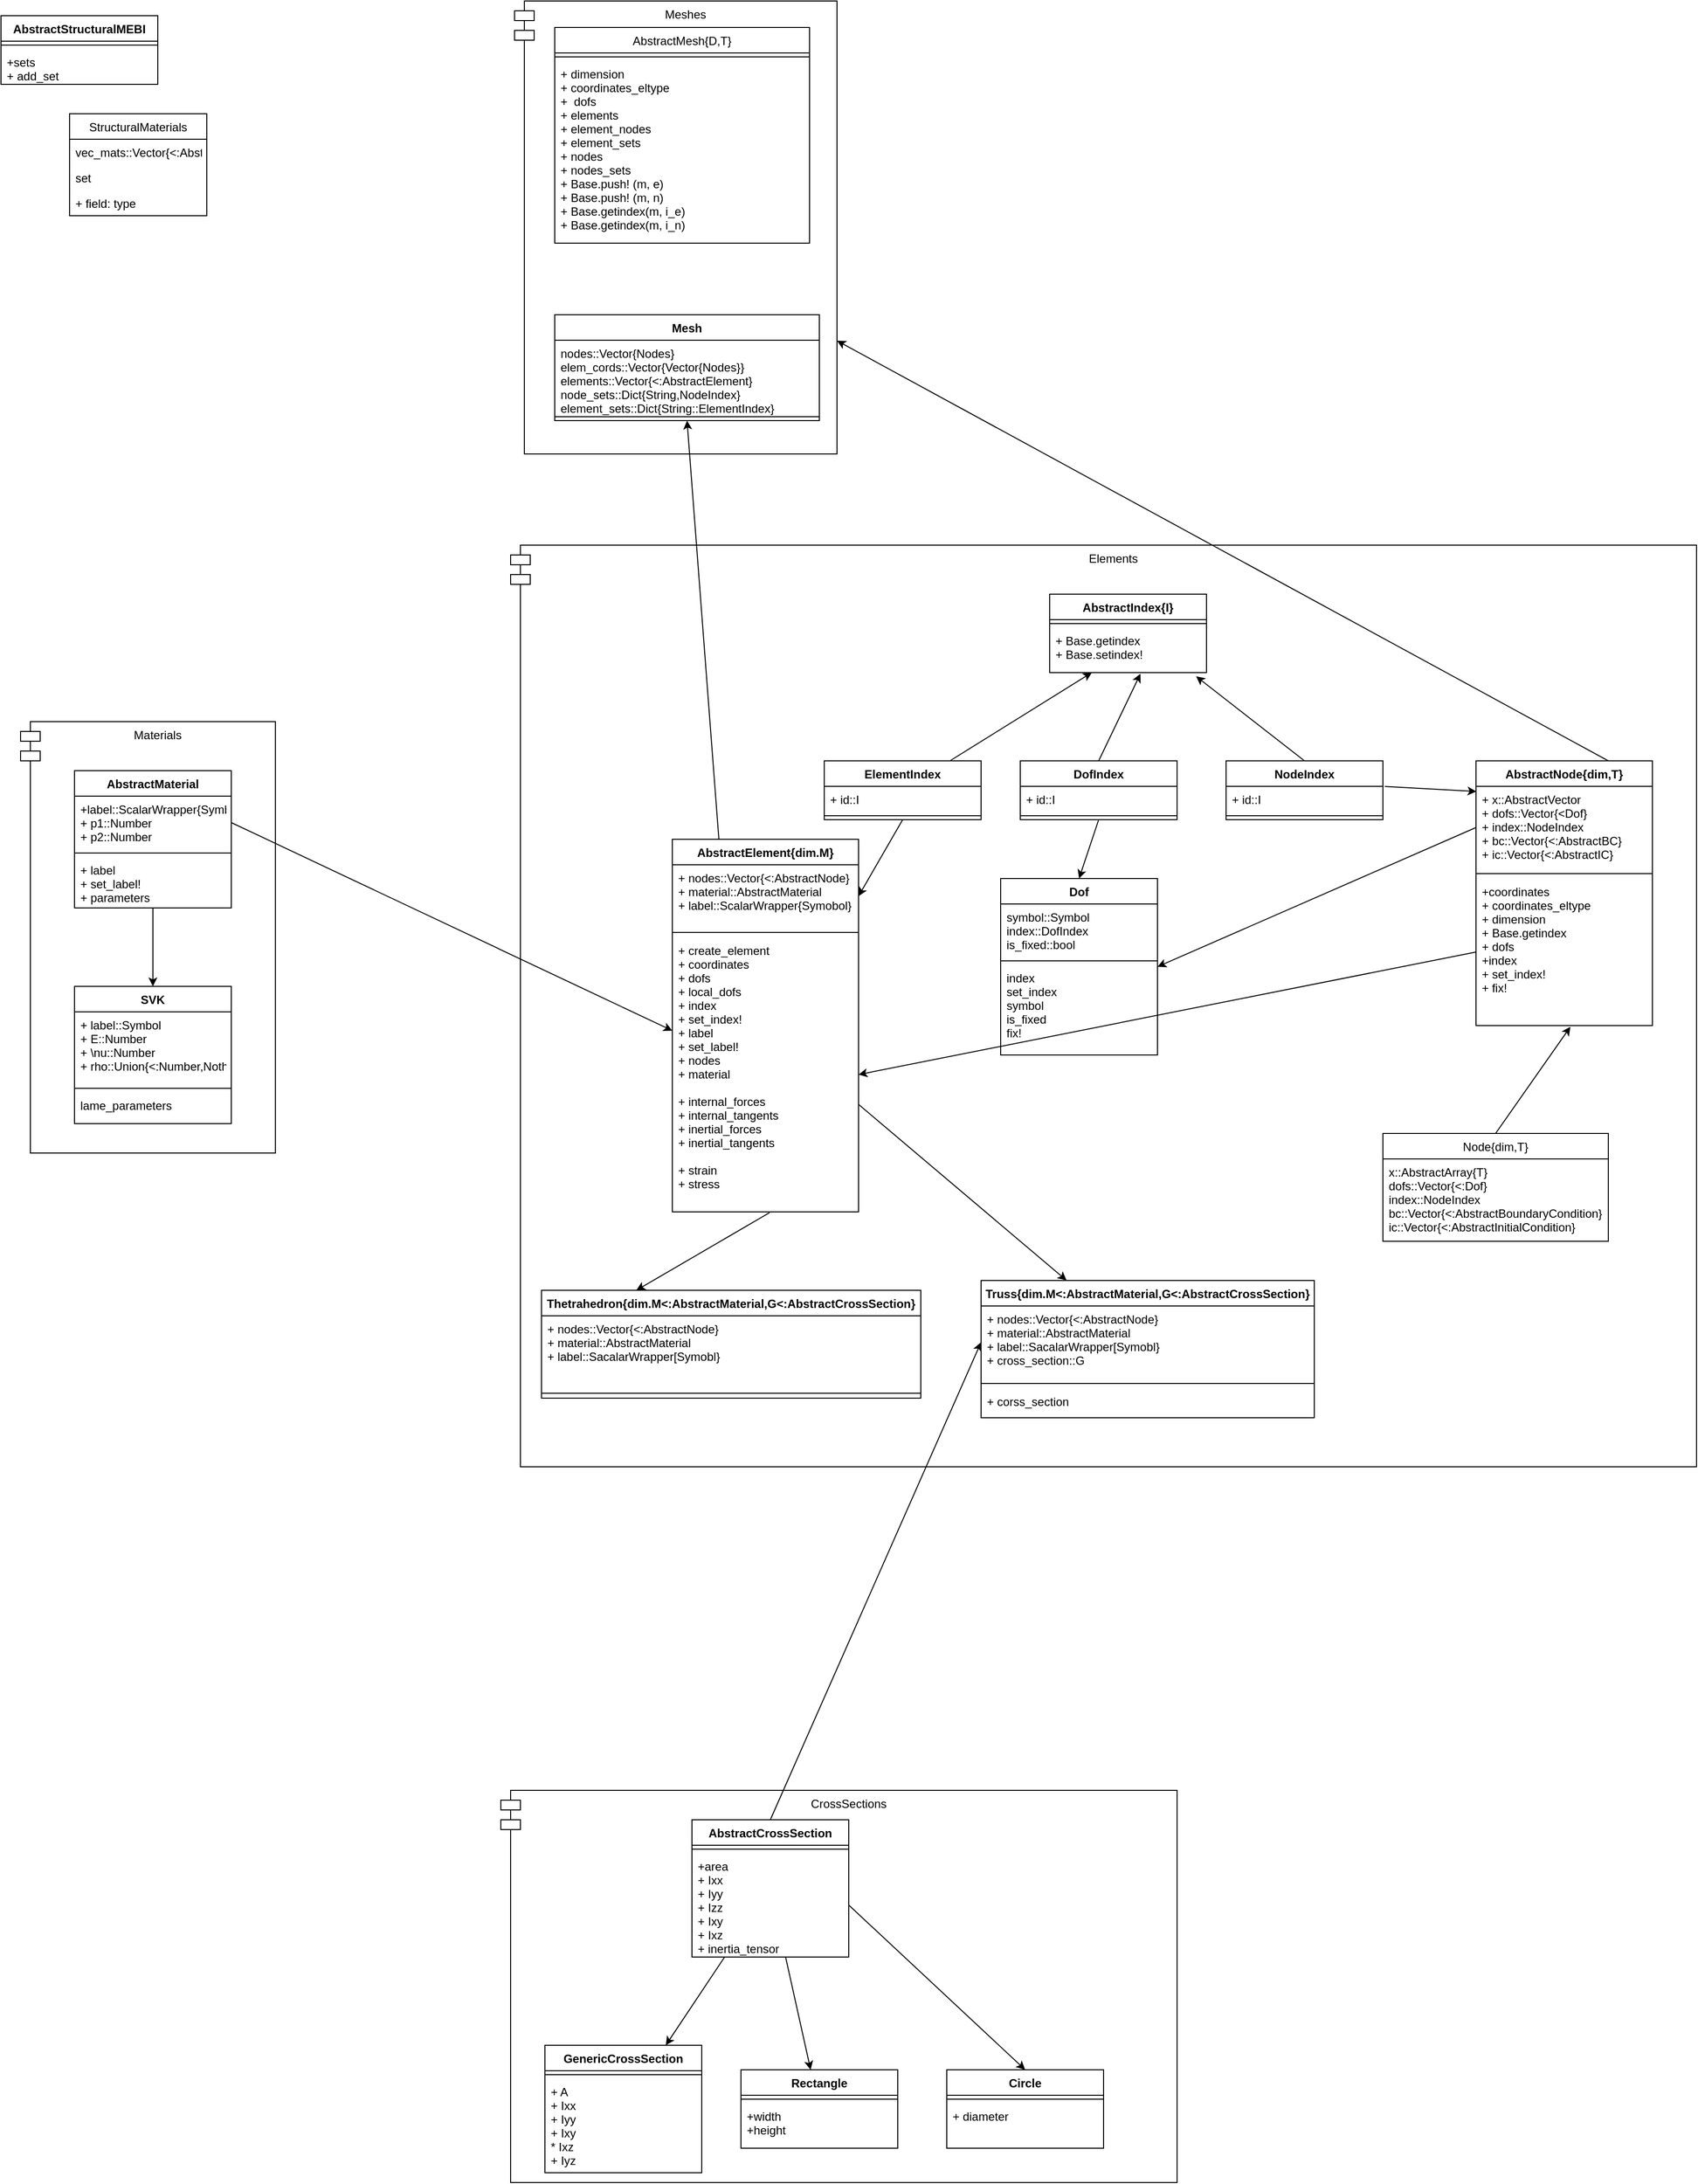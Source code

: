 <mxfile><diagram id="p5oT_w4WisO8LpBpw2j3" name="Page-1"><mxGraphModel dx="410" dy="1562" grid="1" gridSize="10" guides="1" tooltips="1" connect="1" arrows="1" fold="1" page="1" pageScale="1" pageWidth="850" pageHeight="1100" math="0" shadow="0"><root><mxCell id="0"/><mxCell id="1" parent="0"/><mxCell id="138" value="Elements" style="shape=module;align=left;spacingLeft=20;align=center;verticalAlign=top;" vertex="1" parent="1"><mxGeometry x="630" width="1210" height="940" as="geometry"/></mxCell><mxCell id="137" value="Meshes" style="shape=module;align=left;spacingLeft=20;align=center;verticalAlign=top;" vertex="1" parent="1"><mxGeometry x="634" y="-555" width="329" height="462" as="geometry"/></mxCell><mxCell id="124" value="CrossSections" style="shape=module;align=left;spacingLeft=20;align=center;verticalAlign=top;" vertex="1" parent="1"><mxGeometry x="620" y="1270" width="690" height="400" as="geometry"/></mxCell><mxCell id="103" value="Materials" style="shape=module;align=left;spacingLeft=20;align=center;verticalAlign=top;" vertex="1" parent="1"><mxGeometry x="130" y="180" width="260" height="440" as="geometry"/></mxCell><mxCell id="6" value="Mesh" style="swimlane;fontStyle=1;align=center;verticalAlign=top;childLayout=stackLayout;horizontal=1;startSize=26;horizontalStack=0;resizeParent=1;resizeParentMax=0;resizeLast=0;collapsible=1;marginBottom=0;" parent="1" vertex="1"><mxGeometry x="675" y="-235" width="270" height="108" as="geometry"/></mxCell><mxCell id="7" value="nodes::Vector{Nodes}&#10;elem_cords::Vector{Vector{Nodes}}&#10;elements::Vector{&lt;:AbstractElement}&#10;node_sets::Dict{String,NodeIndex}&#10;element_sets::Dict{String::ElementIndex}&#10;" style="text;strokeColor=none;fillColor=none;align=left;verticalAlign=top;spacingLeft=4;spacingRight=4;overflow=hidden;rotatable=0;points=[[0,0.5],[1,0.5]];portConstraint=eastwest;" parent="6" vertex="1"><mxGeometry y="26" width="270" height="74" as="geometry"/></mxCell><mxCell id="8" value="" style="line;strokeWidth=1;fillColor=none;align=left;verticalAlign=middle;spacingTop=-1;spacingLeft=3;spacingRight=3;rotatable=0;labelPosition=right;points=[];portConstraint=eastwest;strokeColor=inherit;" parent="6" vertex="1"><mxGeometry y="100" width="270" height="8" as="geometry"/></mxCell><mxCell id="12" value="AbstractMesh{D,T}" style="swimlane;fontStyle=0;align=center;verticalAlign=top;childLayout=stackLayout;horizontal=1;startSize=26;horizontalStack=0;resizeParent=1;resizeParentMax=0;resizeLast=0;collapsible=1;marginBottom=0;" parent="1" vertex="1"><mxGeometry x="675" y="-528" width="260" height="220" as="geometry"><mxRectangle x="190" y="7" width="140" height="30" as="alternateBounds"/></mxGeometry></mxCell><mxCell id="14" value="" style="line;strokeWidth=1;fillColor=none;align=left;verticalAlign=middle;spacingTop=-1;spacingLeft=3;spacingRight=3;rotatable=0;labelPosition=right;points=[];portConstraint=eastwest;strokeColor=inherit;" parent="12" vertex="1"><mxGeometry y="26" width="260" height="8" as="geometry"/></mxCell><mxCell id="15" value="+ dimension&#10;+ coordinates_eltype&#10;+  dofs&#10;+ elements&#10;+ element_nodes&#10;+ element_sets &#10;+ nodes&#10;+ nodes_sets&#10;+ Base.push! (m, e)&#10;+ Base.push! (m, n)&#10;+ Base.getindex(m, i_e)&#10;+ Base.getindex(m, i_n)" style="text;strokeColor=none;fillColor=none;align=left;verticalAlign=top;spacingLeft=4;spacingRight=4;overflow=hidden;rotatable=0;points=[[0,0.5],[1,0.5]];portConstraint=eastwest;" parent="12" vertex="1"><mxGeometry y="34" width="260" height="186" as="geometry"/></mxCell><mxCell id="20" value="AbstractIndex{I}" style="swimlane;fontStyle=1;align=center;verticalAlign=top;childLayout=stackLayout;horizontal=1;startSize=26;horizontalStack=0;resizeParent=1;resizeParentMax=0;resizeLast=0;collapsible=1;marginBottom=0;" parent="1" vertex="1"><mxGeometry x="1180" y="50" width="160" height="80" as="geometry"/></mxCell><mxCell id="22" value="" style="line;strokeWidth=1;fillColor=none;align=left;verticalAlign=middle;spacingTop=-1;spacingLeft=3;spacingRight=3;rotatable=0;labelPosition=right;points=[];portConstraint=eastwest;strokeColor=inherit;" parent="20" vertex="1"><mxGeometry y="26" width="160" height="8" as="geometry"/></mxCell><mxCell id="23" value="+ Base.getindex&#10;+ Base.setindex!" style="text;strokeColor=none;fillColor=none;align=left;verticalAlign=top;spacingLeft=4;spacingRight=4;overflow=hidden;rotatable=0;points=[[0,0.5],[1,0.5]];portConstraint=eastwest;" parent="20" vertex="1"><mxGeometry y="34" width="160" height="46" as="geometry"/></mxCell><mxCell id="48" style="edgeStyle=none;html=1;exitX=0.5;exitY=1;exitDx=0;exitDy=0;entryX=0.5;entryY=0;entryDx=0;entryDy=0;" parent="1" source="27" target="43" edge="1"><mxGeometry relative="1" as="geometry"/></mxCell><mxCell id="27" value="DofIndex" style="swimlane;fontStyle=1;align=center;verticalAlign=top;childLayout=stackLayout;horizontal=1;startSize=26;horizontalStack=0;resizeParent=1;resizeParentMax=0;resizeLast=0;collapsible=1;marginBottom=0;" parent="1" vertex="1"><mxGeometry x="1150" y="220" width="160" height="60" as="geometry"/></mxCell><mxCell id="28" value="+ id::I" style="text;strokeColor=none;fillColor=none;align=left;verticalAlign=top;spacingLeft=4;spacingRight=4;overflow=hidden;rotatable=0;points=[[0,0.5],[1,0.5]];portConstraint=eastwest;" parent="27" vertex="1"><mxGeometry y="26" width="160" height="26" as="geometry"/></mxCell><mxCell id="29" value="" style="line;strokeWidth=1;fillColor=none;align=left;verticalAlign=middle;spacingTop=-1;spacingLeft=3;spacingRight=3;rotatable=0;labelPosition=right;points=[];portConstraint=eastwest;strokeColor=inherit;" parent="27" vertex="1"><mxGeometry y="52" width="160" height="8" as="geometry"/></mxCell><mxCell id="38" value="" style="edgeStyle=none;html=1;" parent="1" source="31" target="23" edge="1"><mxGeometry relative="1" as="geometry"/></mxCell><mxCell id="67" style="edgeStyle=none;html=1;exitX=0.5;exitY=1;exitDx=0;exitDy=0;entryX=1;entryY=0.5;entryDx=0;entryDy=0;" parent="1" source="31" target="64" edge="1"><mxGeometry relative="1" as="geometry"><mxPoint x="880" y="320" as="targetPoint"/></mxGeometry></mxCell><mxCell id="31" value="ElementIndex" style="swimlane;fontStyle=1;align=center;verticalAlign=top;childLayout=stackLayout;horizontal=1;startSize=26;horizontalStack=0;resizeParent=1;resizeParentMax=0;resizeLast=0;collapsible=1;marginBottom=0;" parent="1" vertex="1"><mxGeometry x="950" y="220" width="160" height="60" as="geometry"/></mxCell><mxCell id="32" value="+ id::I" style="text;strokeColor=none;fillColor=none;align=left;verticalAlign=top;spacingLeft=4;spacingRight=4;overflow=hidden;rotatable=0;points=[[0,0.5],[1,0.5]];portConstraint=eastwest;" parent="31" vertex="1"><mxGeometry y="26" width="160" height="26" as="geometry"/></mxCell><mxCell id="33" value="" style="line;strokeWidth=1;fillColor=none;align=left;verticalAlign=middle;spacingTop=-1;spacingLeft=3;spacingRight=3;rotatable=0;labelPosition=right;points=[];portConstraint=eastwest;strokeColor=inherit;" parent="31" vertex="1"><mxGeometry y="52" width="160" height="8" as="geometry"/></mxCell><mxCell id="34" value="NodeIndex" style="swimlane;fontStyle=1;align=center;verticalAlign=top;childLayout=stackLayout;horizontal=1;startSize=26;horizontalStack=0;resizeParent=1;resizeParentMax=0;resizeLast=0;collapsible=1;marginBottom=0;" parent="1" vertex="1"><mxGeometry x="1360" y="220" width="160" height="60" as="geometry"/></mxCell><mxCell id="35" value="+ id::I" style="text;strokeColor=none;fillColor=none;align=left;verticalAlign=top;spacingLeft=4;spacingRight=4;overflow=hidden;rotatable=0;points=[[0,0.5],[1,0.5]];portConstraint=eastwest;" parent="34" vertex="1"><mxGeometry y="26" width="160" height="26" as="geometry"/></mxCell><mxCell id="36" value="" style="line;strokeWidth=1;fillColor=none;align=left;verticalAlign=middle;spacingTop=-1;spacingLeft=3;spacingRight=3;rotatable=0;labelPosition=right;points=[];portConstraint=eastwest;strokeColor=inherit;" parent="34" vertex="1"><mxGeometry y="52" width="160" height="8" as="geometry"/></mxCell><mxCell id="41" value="" style="endArrow=classic;html=1;exitX=0.5;exitY=0;exitDx=0;exitDy=0;entryX=0.934;entryY=1.083;entryDx=0;entryDy=0;entryPerimeter=0;" parent="1" source="34" target="23" edge="1"><mxGeometry width="50" height="50" relative="1" as="geometry"><mxPoint x="1430" y="160" as="sourcePoint"/><mxPoint x="1480" y="110" as="targetPoint"/></mxGeometry></mxCell><mxCell id="42" value="" style="endArrow=classic;html=1;exitX=0.5;exitY=0;exitDx=0;exitDy=0;entryX=0.579;entryY=1.025;entryDx=0;entryDy=0;entryPerimeter=0;" parent="1" source="27" target="23" edge="1"><mxGeometry width="50" height="50" relative="1" as="geometry"><mxPoint x="1150.56" y="190.09" as="sourcePoint"/><mxPoint x="1040" y="103.908" as="targetPoint"/></mxGeometry></mxCell><mxCell id="43" value="Dof" style="swimlane;fontStyle=1;align=center;verticalAlign=top;childLayout=stackLayout;horizontal=1;startSize=26;horizontalStack=0;resizeParent=1;resizeParentMax=0;resizeLast=0;collapsible=1;marginBottom=0;" parent="1" vertex="1"><mxGeometry x="1130" y="340" width="160" height="180" as="geometry"/></mxCell><mxCell id="44" value="symbol::Symbol&#10;index::DofIndex&#10;is_fixed::bool" style="text;strokeColor=none;fillColor=none;align=left;verticalAlign=top;spacingLeft=4;spacingRight=4;overflow=hidden;rotatable=0;points=[[0,0.5],[1,0.5]];portConstraint=eastwest;" parent="43" vertex="1"><mxGeometry y="26" width="160" height="54" as="geometry"/></mxCell><mxCell id="45" value="" style="line;strokeWidth=1;fillColor=none;align=left;verticalAlign=middle;spacingTop=-1;spacingLeft=3;spacingRight=3;rotatable=0;labelPosition=right;points=[];portConstraint=eastwest;strokeColor=inherit;" parent="43" vertex="1"><mxGeometry y="80" width="160" height="8" as="geometry"/></mxCell><mxCell id="46" value="index&#10;set_index&#10;symbol&#10;is_fixed&#10;fix!" style="text;strokeColor=none;fillColor=none;align=left;verticalAlign=top;spacingLeft=4;spacingRight=4;overflow=hidden;rotatable=0;points=[[0,0.5],[1,0.5]];portConstraint=eastwest;" parent="43" vertex="1"><mxGeometry y="88" width="160" height="92" as="geometry"/></mxCell><mxCell id="151" style="edgeStyle=none;html=1;exitX=0.75;exitY=0;exitDx=0;exitDy=0;entryX=1;entryY=0.75;entryDx=0;entryDy=0;" edge="1" parent="1" source="49" target="137"><mxGeometry relative="1" as="geometry"/></mxCell><mxCell id="49" value="AbstractNode{dim,T}" style="swimlane;fontStyle=1;align=center;verticalAlign=top;childLayout=stackLayout;horizontal=1;startSize=26;horizontalStack=0;resizeParent=1;resizeParentMax=0;resizeLast=0;collapsible=1;marginBottom=0;" parent="1" vertex="1"><mxGeometry x="1615" y="220" width="180" height="270" as="geometry"/></mxCell><mxCell id="50" value="+ x::AbstractVector&#10;+ dofs::Vector{&lt;Dof}&#10;+ index::NodeIndex&#10;+ bc::Vector{&lt;:AbstractBC}&#10;+ ic::Vector{&lt;:AbstractIC}" style="text;strokeColor=none;fillColor=none;align=left;verticalAlign=top;spacingLeft=4;spacingRight=4;overflow=hidden;rotatable=0;points=[[0,0.5],[1,0.5]];portConstraint=eastwest;" parent="49" vertex="1"><mxGeometry y="26" width="180" height="84" as="geometry"/></mxCell><mxCell id="51" value="" style="line;strokeWidth=1;fillColor=none;align=left;verticalAlign=middle;spacingTop=-1;spacingLeft=3;spacingRight=3;rotatable=0;labelPosition=right;points=[];portConstraint=eastwest;strokeColor=inherit;" parent="49" vertex="1"><mxGeometry y="110" width="180" height="10" as="geometry"/></mxCell><mxCell id="52" value="+coordinates&#10;+ coordinates_eltype&#10;+ dimension&#10;+ Base.getindex&#10;+ dofs&#10;+index&#10;+ set_index!&#10;+ fix!" style="text;strokeColor=none;fillColor=none;align=left;verticalAlign=top;spacingLeft=4;spacingRight=4;overflow=hidden;rotatable=0;points=[[0,0.5],[1,0.5]];portConstraint=eastwest;" parent="49" vertex="1"><mxGeometry y="120" width="180" height="150" as="geometry"/></mxCell><mxCell id="57" value="Node{dim,T}" style="swimlane;fontStyle=0;childLayout=stackLayout;horizontal=1;startSize=26;fillColor=none;horizontalStack=0;resizeParent=1;resizeParentMax=0;resizeLast=0;collapsible=1;marginBottom=0;" parent="1" vertex="1"><mxGeometry x="1520" y="600" width="230" height="110" as="geometry"/></mxCell><mxCell id="58" value="    x::AbstractArray{T}&#10;    dofs::Vector{&lt;:Dof}&#10;    index::NodeIndex&#10;    bc::Vector{&lt;:AbstractBoundaryCondition}&#10;    ic::Vector{&lt;:AbstractInitialCondition}&#10;" style="text;strokeColor=none;fillColor=none;align=left;verticalAlign=top;spacingLeft=4;spacingRight=4;overflow=hidden;rotatable=0;points=[[0,0.5],[1,0.5]];portConstraint=eastwest;" parent="57" vertex="1"><mxGeometry y="26" width="230" height="84" as="geometry"/></mxCell><mxCell id="61" value="" style="endArrow=classic;html=1;exitX=0.5;exitY=0;exitDx=0;exitDy=0;entryX=0.535;entryY=1.008;entryDx=0;entryDy=0;entryPerimeter=0;" parent="1" source="57" target="52" edge="1"><mxGeometry width="50" height="50" relative="1" as="geometry"><mxPoint x="1310" y="840" as="sourcePoint"/><mxPoint x="1360" y="790" as="targetPoint"/></mxGeometry></mxCell><mxCell id="62" style="edgeStyle=none;html=1;exitX=1.012;exitY=0.005;exitDx=0;exitDy=0;entryX=0.002;entryY=0.062;entryDx=0;entryDy=0;exitPerimeter=0;entryPerimeter=0;" parent="1" source="35" target="50" edge="1"><mxGeometry relative="1" as="geometry"><mxPoint x="1454.17" y="280" as="sourcePoint"/><mxPoint x="1454.17" y="390" as="targetPoint"/></mxGeometry></mxCell><mxCell id="72" value="" style="edgeStyle=none;html=1;" parent="1" source="63" target="68" edge="1"><mxGeometry relative="1" as="geometry"/></mxCell><mxCell id="144" style="edgeStyle=none;html=1;exitX=0.25;exitY=0;exitDx=0;exitDy=0;entryX=0.5;entryY=1;entryDx=0;entryDy=0;" edge="1" parent="1" source="63" target="6"><mxGeometry relative="1" as="geometry"><mxPoint x="1110" y="-90" as="targetPoint"/></mxGeometry></mxCell><mxCell id="63" value="AbstractElement{dim.M}" style="swimlane;fontStyle=1;align=center;verticalAlign=top;childLayout=stackLayout;horizontal=1;startSize=26;horizontalStack=0;resizeParent=1;resizeParentMax=0;resizeLast=0;collapsible=1;marginBottom=0;" parent="1" vertex="1"><mxGeometry x="795" y="300" width="190" height="380" as="geometry"/></mxCell><mxCell id="64" value="+ nodes::Vector{&lt;:AbstractNode}&#10;+ material::AbstractMaterial&#10;+ label::ScalarWrapper{Symobol}" style="text;strokeColor=none;fillColor=none;align=left;verticalAlign=top;spacingLeft=4;spacingRight=4;overflow=hidden;rotatable=0;points=[[0,0.5],[1,0.5]];portConstraint=eastwest;" parent="63" vertex="1"><mxGeometry y="26" width="190" height="64" as="geometry"/></mxCell><mxCell id="65" value="" style="line;strokeWidth=1;fillColor=none;align=left;verticalAlign=middle;spacingTop=-1;spacingLeft=3;spacingRight=3;rotatable=0;labelPosition=right;points=[];portConstraint=eastwest;strokeColor=inherit;" parent="63" vertex="1"><mxGeometry y="90" width="190" height="10" as="geometry"/></mxCell><mxCell id="66" value="+ create_element&#10;+ coordinates&#10;+ dofs&#10;+ local_dofs&#10;+ index&#10;+ set_index!&#10;+ label&#10;+ set_label!&#10;+ nodes&#10;+ material&#10;&#10;+ internal_forces&#10;+ internal_tangents&#10;+ inertial_forces&#10;+ inertial_tangents&#10;&#10;+ strain&#10;+ stress&#10;" style="text;strokeColor=none;fillColor=none;align=left;verticalAlign=top;spacingLeft=4;spacingRight=4;overflow=hidden;rotatable=0;points=[[0,0.5],[1,0.5]];portConstraint=eastwest;fontStyle=0" parent="63" vertex="1"><mxGeometry y="100" width="190" height="280" as="geometry"/></mxCell><mxCell id="68" value="Truss{dim.M&lt;:AbstractMaterial,G&lt;:AbstractCrossSection}" style="swimlane;fontStyle=1;align=center;verticalAlign=top;childLayout=stackLayout;horizontal=1;startSize=26;horizontalStack=0;resizeParent=1;resizeParentMax=0;resizeLast=0;collapsible=1;marginBottom=0;" parent="1" vertex="1"><mxGeometry x="1110" y="750" width="340" height="140" as="geometry"/></mxCell><mxCell id="69" value="+ nodes::Vector{&lt;:AbstractNode}&#10;+ material::AbstractMaterial&#10;+ label::SacalarWrapper[Symobl}&#10;+ cross_section::G" style="text;strokeColor=none;fillColor=none;align=left;verticalAlign=top;spacingLeft=4;spacingRight=4;overflow=hidden;rotatable=0;points=[[0,0.5],[1,0.5]];portConstraint=eastwest;" parent="68" vertex="1"><mxGeometry y="26" width="340" height="74" as="geometry"/></mxCell><mxCell id="70" value="" style="line;strokeWidth=1;fillColor=none;align=left;verticalAlign=middle;spacingTop=-1;spacingLeft=3;spacingRight=3;rotatable=0;labelPosition=right;points=[];portConstraint=eastwest;strokeColor=inherit;" parent="68" vertex="1"><mxGeometry y="100" width="340" height="10" as="geometry"/></mxCell><mxCell id="71" value="+ corss_section" style="text;strokeColor=none;fillColor=none;align=left;verticalAlign=top;spacingLeft=4;spacingRight=4;overflow=hidden;rotatable=0;points=[[0,0.5],[1,0.5]];portConstraint=eastwest;fontStyle=0" parent="68" vertex="1"><mxGeometry y="110" width="340" height="30" as="geometry"/></mxCell><mxCell id="93" value="" style="edgeStyle=none;html=1;" edge="1" parent="1" source="94" target="98"><mxGeometry relative="1" as="geometry"/></mxCell><mxCell id="94" value="AbstractMaterial" style="swimlane;fontStyle=1;align=center;verticalAlign=top;childLayout=stackLayout;horizontal=1;startSize=26;horizontalStack=0;resizeParent=1;resizeParentMax=0;resizeLast=0;collapsible=1;marginBottom=0;" vertex="1" parent="1"><mxGeometry x="185" y="230" width="160" height="140" as="geometry"/></mxCell><mxCell id="95" value="+label::ScalarWrapper{Symbol}&#10;+ p1::Number&#10;+ p2::Number" style="text;strokeColor=none;fillColor=none;align=left;verticalAlign=top;spacingLeft=4;spacingRight=4;overflow=hidden;rotatable=0;points=[[0,0.5],[1,0.5]];portConstraint=eastwest;" vertex="1" parent="94"><mxGeometry y="26" width="160" height="54" as="geometry"/></mxCell><mxCell id="96" value="" style="line;strokeWidth=1;fillColor=none;align=left;verticalAlign=middle;spacingTop=-1;spacingLeft=3;spacingRight=3;rotatable=0;labelPosition=right;points=[];portConstraint=eastwest;strokeColor=inherit;" vertex="1" parent="94"><mxGeometry y="80" width="160" height="8" as="geometry"/></mxCell><mxCell id="97" value="+ label&#10;+ set_label!&#10;+ parameters" style="text;strokeColor=none;fillColor=none;align=left;verticalAlign=top;spacingLeft=4;spacingRight=4;overflow=hidden;rotatable=0;points=[[0,0.5],[1,0.5]];portConstraint=eastwest;" vertex="1" parent="94"><mxGeometry y="88" width="160" height="52" as="geometry"/></mxCell><mxCell id="98" value="SVK&#10;" style="swimlane;fontStyle=1;align=center;verticalAlign=top;childLayout=stackLayout;horizontal=1;startSize=26;horizontalStack=0;resizeParent=1;resizeParentMax=0;resizeLast=0;collapsible=1;marginBottom=0;" vertex="1" parent="1"><mxGeometry x="185" y="450" width="160" height="140" as="geometry"/></mxCell><mxCell id="99" value="+ label::Symbol&#10;+ E::Number&#10;+ \nu::Number&#10;+ rho::Union{&lt;:Number,Nothing}" style="text;strokeColor=none;fillColor=none;align=left;verticalAlign=top;spacingLeft=4;spacingRight=4;overflow=hidden;rotatable=0;points=[[0,0.5],[1,0.5]];portConstraint=eastwest;" vertex="1" parent="98"><mxGeometry y="26" width="160" height="74" as="geometry"/></mxCell><mxCell id="100" value="" style="line;strokeWidth=1;fillColor=none;align=left;verticalAlign=middle;spacingTop=-1;spacingLeft=3;spacingRight=3;rotatable=0;labelPosition=right;points=[];portConstraint=eastwest;strokeColor=inherit;" vertex="1" parent="98"><mxGeometry y="100" width="160" height="8" as="geometry"/></mxCell><mxCell id="101" value="lame_parameters" style="text;strokeColor=none;fillColor=none;align=left;verticalAlign=top;spacingLeft=4;spacingRight=4;overflow=hidden;rotatable=0;points=[[0,0.5],[1,0.5]];portConstraint=eastwest;" vertex="1" parent="98"><mxGeometry y="108" width="160" height="32" as="geometry"/></mxCell><mxCell id="102" style="edgeStyle=none;html=1;exitX=1;exitY=0.5;exitDx=0;exitDy=0;" edge="1" parent="1" source="95" target="66"><mxGeometry relative="1" as="geometry"/></mxCell><mxCell id="111" value="" style="edgeStyle=none;html=1;" edge="1" parent="1" source="104" target="108"><mxGeometry relative="1" as="geometry"/></mxCell><mxCell id="115" value="" style="edgeStyle=none;html=1;" edge="1" parent="1" source="104" target="112"><mxGeometry relative="1" as="geometry"/></mxCell><mxCell id="139" style="edgeStyle=none;html=1;exitX=0.5;exitY=0;exitDx=0;exitDy=0;entryX=0;entryY=0.5;entryDx=0;entryDy=0;" edge="1" parent="1" source="104" target="69"><mxGeometry relative="1" as="geometry"/></mxCell><mxCell id="104" value="AbstractCrossSection" style="swimlane;fontStyle=1;align=center;verticalAlign=top;childLayout=stackLayout;horizontal=1;startSize=26;horizontalStack=0;resizeParent=1;resizeParentMax=0;resizeLast=0;collapsible=1;marginBottom=0;" vertex="1" parent="1"><mxGeometry x="815" y="1300" width="160" height="140" as="geometry"/></mxCell><mxCell id="106" value="" style="line;strokeWidth=1;fillColor=none;align=left;verticalAlign=middle;spacingTop=-1;spacingLeft=3;spacingRight=3;rotatable=0;labelPosition=right;points=[];portConstraint=eastwest;strokeColor=inherit;" vertex="1" parent="104"><mxGeometry y="26" width="160" height="8" as="geometry"/></mxCell><mxCell id="107" value="+area&#10;+ Ixx&#10;+ Iyy&#10;+ Izz&#10;+ Ixy&#10;+ Ixz&#10;+ inertia_tensor&#10;" style="text;strokeColor=none;fillColor=none;align=left;verticalAlign=top;spacingLeft=4;spacingRight=4;overflow=hidden;rotatable=0;points=[[0,0.5],[1,0.5]];portConstraint=eastwest;" vertex="1" parent="104"><mxGeometry y="34" width="160" height="106" as="geometry"/></mxCell><mxCell id="108" value="GenericCrossSection" style="swimlane;fontStyle=1;align=center;verticalAlign=top;childLayout=stackLayout;horizontal=1;startSize=26;horizontalStack=0;resizeParent=1;resizeParentMax=0;resizeLast=0;collapsible=1;marginBottom=0;" vertex="1" parent="1"><mxGeometry x="665" y="1530" width="160" height="130" as="geometry"/></mxCell><mxCell id="109" value="" style="line;strokeWidth=1;fillColor=none;align=left;verticalAlign=middle;spacingTop=-1;spacingLeft=3;spacingRight=3;rotatable=0;labelPosition=right;points=[];portConstraint=eastwest;strokeColor=inherit;" vertex="1" parent="108"><mxGeometry y="26" width="160" height="8" as="geometry"/></mxCell><mxCell id="110" value="+ A&#10;+ Ixx&#10;+ Iyy&#10;+ Ixy&#10;* Ixz&#10;+ Iyz" style="text;strokeColor=none;fillColor=none;align=left;verticalAlign=top;spacingLeft=4;spacingRight=4;overflow=hidden;rotatable=0;points=[[0,0.5],[1,0.5]];portConstraint=eastwest;" vertex="1" parent="108"><mxGeometry y="34" width="160" height="96" as="geometry"/></mxCell><mxCell id="112" value="Rectangle" style="swimlane;fontStyle=1;align=center;verticalAlign=top;childLayout=stackLayout;horizontal=1;startSize=26;horizontalStack=0;resizeParent=1;resizeParentMax=0;resizeLast=0;collapsible=1;marginBottom=0;" vertex="1" parent="1"><mxGeometry x="865" y="1555" width="160" height="80" as="geometry"/></mxCell><mxCell id="113" value="" style="line;strokeWidth=1;fillColor=none;align=left;verticalAlign=middle;spacingTop=-1;spacingLeft=3;spacingRight=3;rotatable=0;labelPosition=right;points=[];portConstraint=eastwest;strokeColor=inherit;" vertex="1" parent="112"><mxGeometry y="26" width="160" height="8" as="geometry"/></mxCell><mxCell id="114" value="+width&#10;+height" style="text;strokeColor=none;fillColor=none;align=left;verticalAlign=top;spacingLeft=4;spacingRight=4;overflow=hidden;rotatable=0;points=[[0,0.5],[1,0.5]];portConstraint=eastwest;" vertex="1" parent="112"><mxGeometry y="34" width="160" height="46" as="geometry"/></mxCell><mxCell id="116" value="Circle" style="swimlane;fontStyle=1;align=center;verticalAlign=top;childLayout=stackLayout;horizontal=1;startSize=26;horizontalStack=0;resizeParent=1;resizeParentMax=0;resizeLast=0;collapsible=1;marginBottom=0;" vertex="1" parent="1"><mxGeometry x="1075" y="1555" width="160" height="80" as="geometry"/></mxCell><mxCell id="117" value="" style="line;strokeWidth=1;fillColor=none;align=left;verticalAlign=middle;spacingTop=-1;spacingLeft=3;spacingRight=3;rotatable=0;labelPosition=right;points=[];portConstraint=eastwest;strokeColor=inherit;" vertex="1" parent="116"><mxGeometry y="26" width="160" height="8" as="geometry"/></mxCell><mxCell id="118" value="+ diameter" style="text;strokeColor=none;fillColor=none;align=left;verticalAlign=top;spacingLeft=4;spacingRight=4;overflow=hidden;rotatable=0;points=[[0,0.5],[1,0.5]];portConstraint=eastwest;" vertex="1" parent="116"><mxGeometry y="34" width="160" height="46" as="geometry"/></mxCell><mxCell id="119" style="edgeStyle=none;html=1;exitX=1;exitY=0.5;exitDx=0;exitDy=0;entryX=0.5;entryY=0;entryDx=0;entryDy=0;" edge="1" parent="1" source="107" target="116"><mxGeometry relative="1" as="geometry"/></mxCell><mxCell id="126" value="Thetrahedron{dim.M&lt;:AbstractMaterial,G&lt;:AbstractCrossSection}" style="swimlane;fontStyle=1;align=center;verticalAlign=top;childLayout=stackLayout;horizontal=1;startSize=26;horizontalStack=0;resizeParent=1;resizeParentMax=0;resizeLast=0;collapsible=1;marginBottom=0;" vertex="1" parent="1"><mxGeometry x="661.5" y="760" width="387" height="110" as="geometry"/></mxCell><mxCell id="127" value="+ nodes::Vector{&lt;:AbstractNode}&#10;+ material::AbstractMaterial&#10;+ label::SacalarWrapper[Symobl}" style="text;strokeColor=none;fillColor=none;align=left;verticalAlign=top;spacingLeft=4;spacingRight=4;overflow=hidden;rotatable=0;points=[[0,0.5],[1,0.5]];portConstraint=eastwest;" vertex="1" parent="126"><mxGeometry y="26" width="387" height="74" as="geometry"/></mxCell><mxCell id="128" value="" style="line;strokeWidth=1;fillColor=none;align=left;verticalAlign=middle;spacingTop=-1;spacingLeft=3;spacingRight=3;rotatable=0;labelPosition=right;points=[];portConstraint=eastwest;strokeColor=inherit;" vertex="1" parent="126"><mxGeometry y="100" width="387" height="10" as="geometry"/></mxCell><mxCell id="135" value="" style="edgeStyle=none;html=1;exitX=0.522;exitY=1.003;exitDx=0;exitDy=0;exitPerimeter=0;entryX=0.25;entryY=0;entryDx=0;entryDy=0;" edge="1" parent="1" source="66" target="126"><mxGeometry relative="1" as="geometry"><mxPoint x="1120" y="660" as="sourcePoint"/><mxPoint x="966.5" y="748" as="targetPoint"/></mxGeometry></mxCell><mxCell id="145" style="edgeStyle=none;html=1;exitX=0;exitY=0.5;exitDx=0;exitDy=0;entryX=1;entryY=0.5;entryDx=0;entryDy=0;" edge="1" parent="1" source="50" target="43"><mxGeometry relative="1" as="geometry"/></mxCell><mxCell id="149" style="edgeStyle=none;html=1;exitX=0;exitY=0.5;exitDx=0;exitDy=0;entryX=1;entryY=0.5;entryDx=0;entryDy=0;" edge="1" parent="1" source="52" target="66"><mxGeometry relative="1" as="geometry"/></mxCell><mxCell id="156" value="AbstractStructuralMEBI" style="swimlane;fontStyle=1;align=center;verticalAlign=top;childLayout=stackLayout;horizontal=1;startSize=26;horizontalStack=0;resizeParent=1;resizeParentMax=0;resizeLast=0;collapsible=1;marginBottom=0;" vertex="1" parent="1"><mxGeometry x="110" y="-540" width="160" height="70" as="geometry"/></mxCell><mxCell id="158" value="" style="line;strokeWidth=1;fillColor=none;align=left;verticalAlign=middle;spacingTop=-1;spacingLeft=3;spacingRight=3;rotatable=0;labelPosition=right;points=[];portConstraint=eastwest;strokeColor=inherit;" vertex="1" parent="156"><mxGeometry y="26" width="160" height="8" as="geometry"/></mxCell><mxCell id="159" value="+sets&#10;+ add_set" style="text;strokeColor=none;fillColor=none;align=left;verticalAlign=top;spacingLeft=4;spacingRight=4;overflow=hidden;rotatable=0;points=[[0,0.5],[1,0.5]];portConstraint=eastwest;" vertex="1" parent="156"><mxGeometry y="34" width="160" height="36" as="geometry"/></mxCell><mxCell id="161" value="StructuralMaterials" style="swimlane;fontStyle=0;childLayout=stackLayout;horizontal=1;startSize=26;fillColor=none;horizontalStack=0;resizeParent=1;resizeParentMax=0;resizeLast=0;collapsible=1;marginBottom=0;" vertex="1" parent="1"><mxGeometry x="180" y="-440" width="140" height="104" as="geometry"/></mxCell><mxCell id="162" value="vec_mats::Vector{&lt;:AbstracctMaterials}" style="text;strokeColor=none;fillColor=none;align=left;verticalAlign=top;spacingLeft=4;spacingRight=4;overflow=hidden;rotatable=0;points=[[0,0.5],[1,0.5]];portConstraint=eastwest;" vertex="1" parent="161"><mxGeometry y="26" width="140" height="26" as="geometry"/></mxCell><mxCell id="163" value="set" style="text;strokeColor=none;fillColor=none;align=left;verticalAlign=top;spacingLeft=4;spacingRight=4;overflow=hidden;rotatable=0;points=[[0,0.5],[1,0.5]];portConstraint=eastwest;" vertex="1" parent="161"><mxGeometry y="52" width="140" height="26" as="geometry"/></mxCell><mxCell id="164" value="+ field: type" style="text;strokeColor=none;fillColor=none;align=left;verticalAlign=top;spacingLeft=4;spacingRight=4;overflow=hidden;rotatable=0;points=[[0,0.5],[1,0.5]];portConstraint=eastwest;" vertex="1" parent="161"><mxGeometry y="78" width="140" height="26" as="geometry"/></mxCell></root></mxGraphModel></diagram></mxfile>